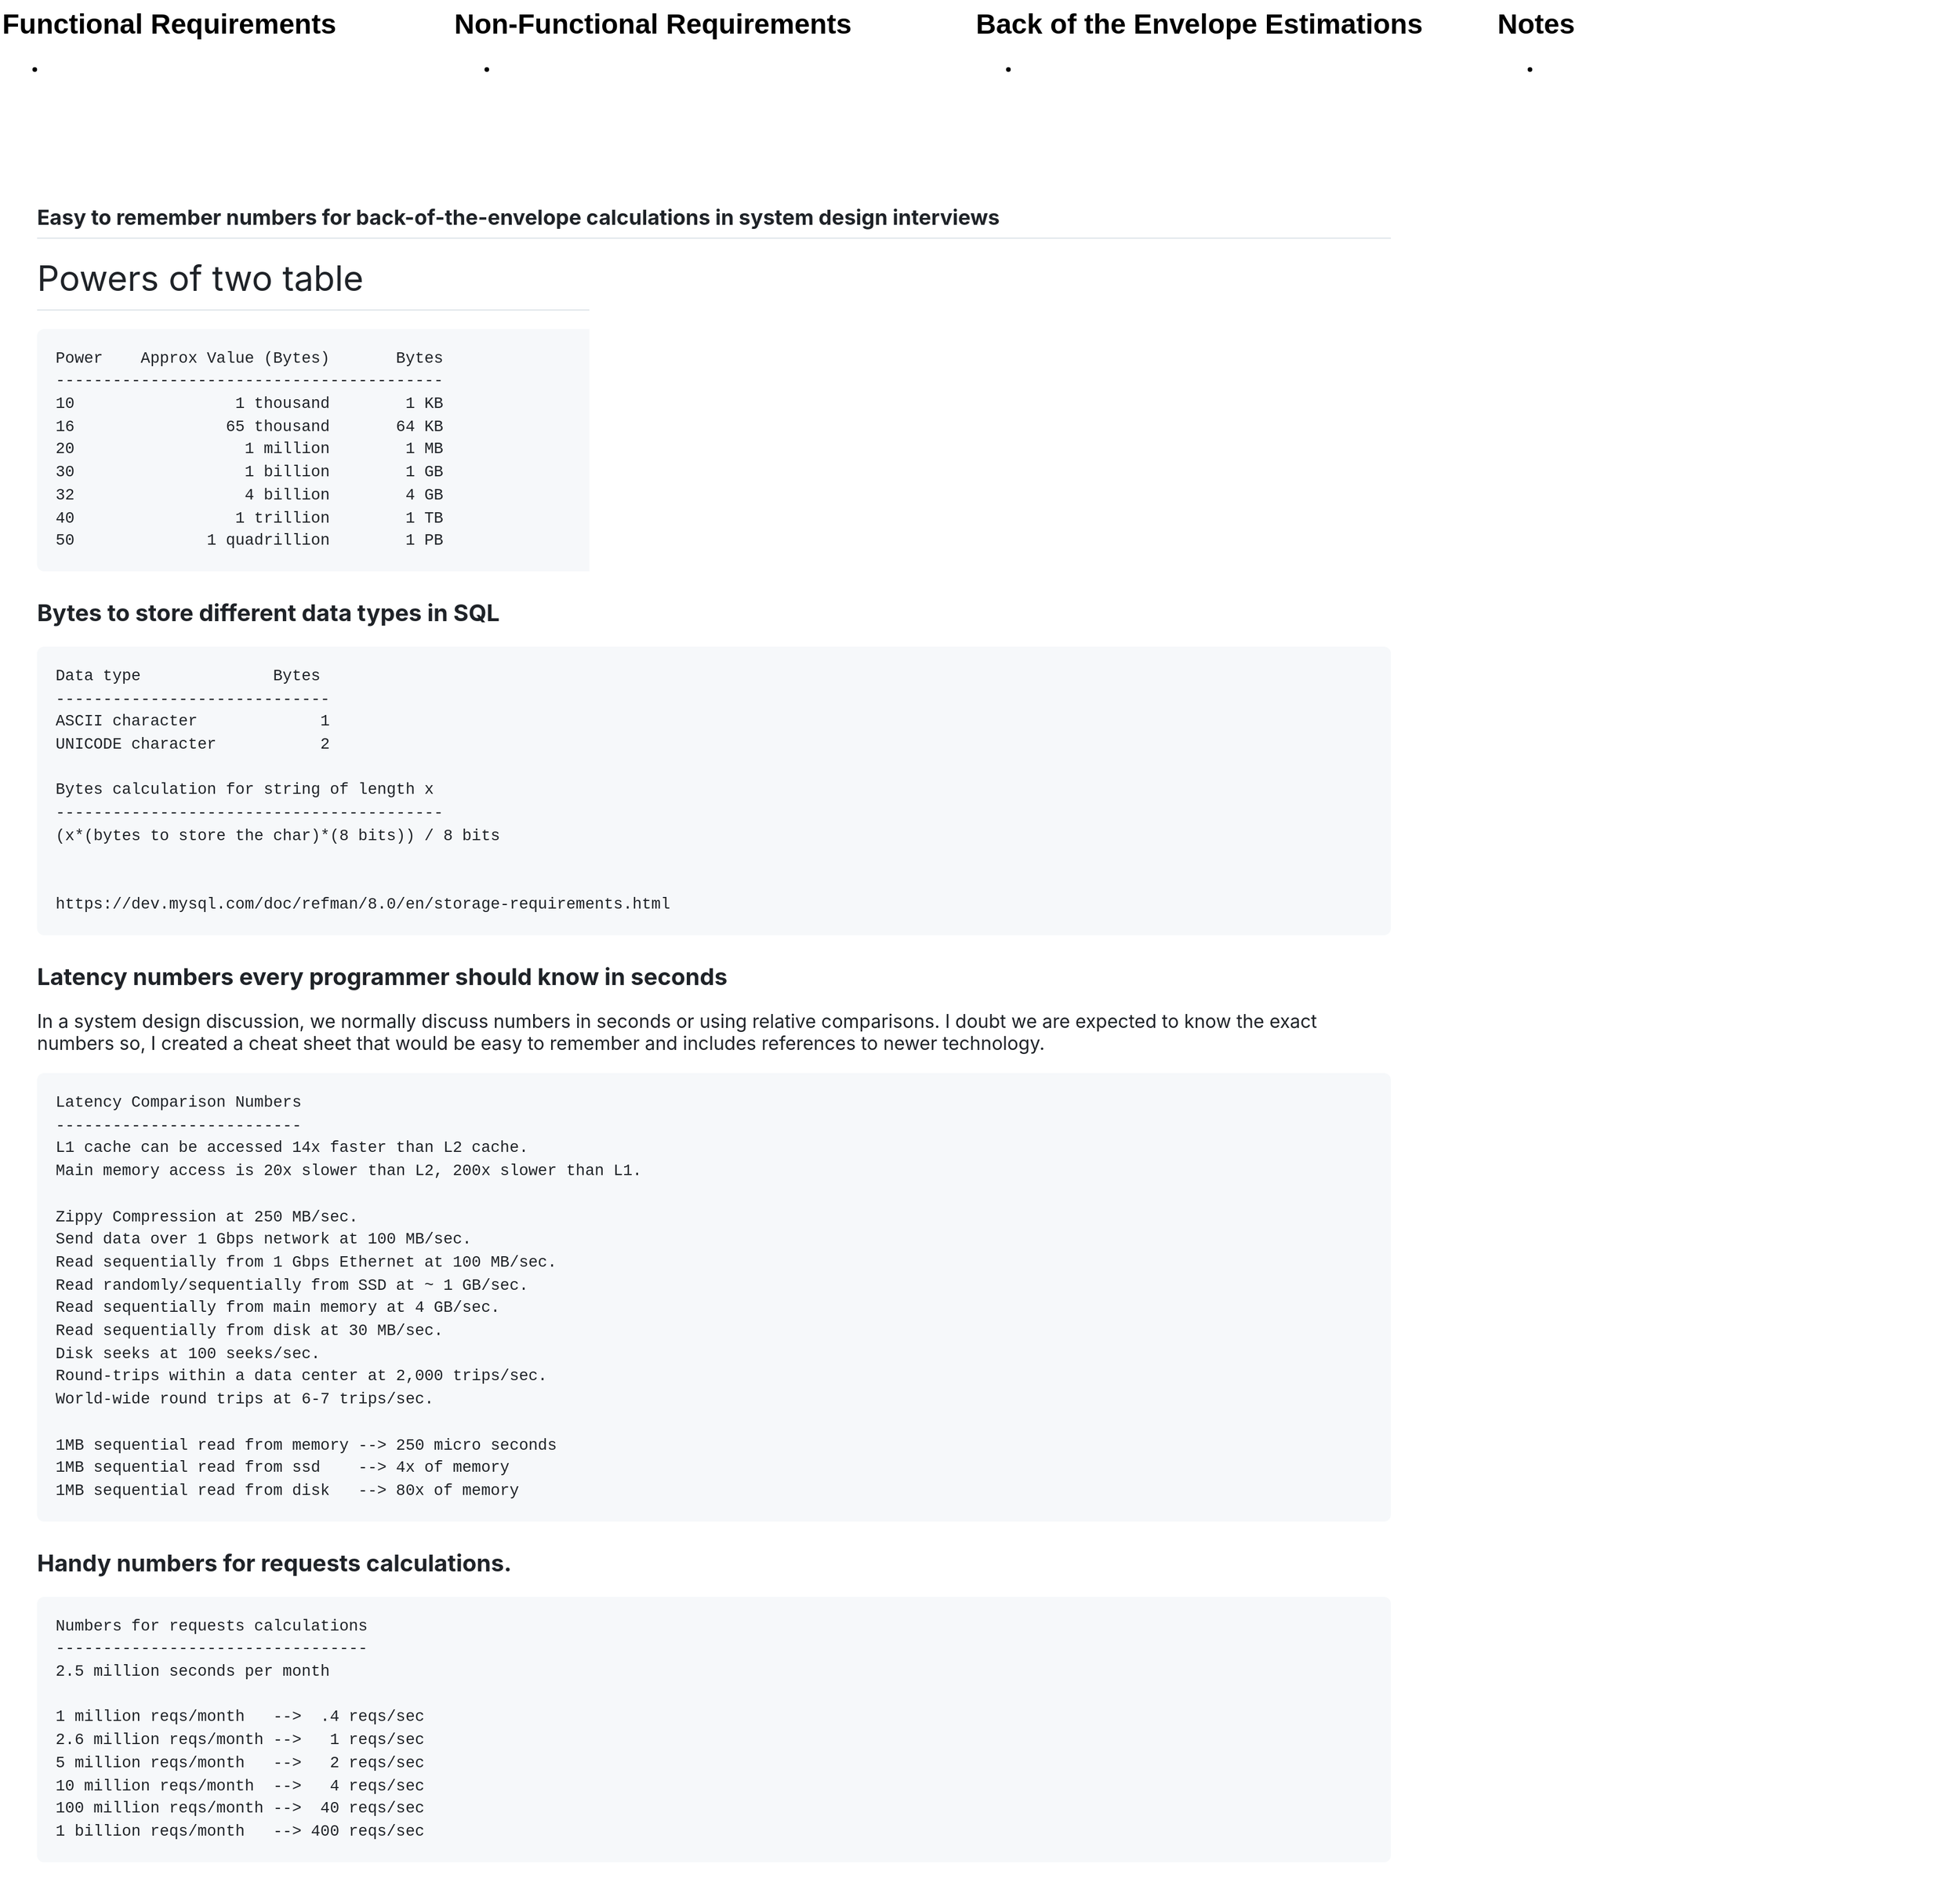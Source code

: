 <mxfile version="27.0.9" pages="1">
  <diagram name="Template" id="sX7S3tRy4Z8Bx3EShi8z">
    <mxGraphModel dx="2305" dy="1134" grid="1" gridSize="10" guides="1" tooltips="1" connect="1" arrows="1" fold="1" page="1" pageScale="1" pageWidth="850" pageHeight="1100" math="0" shadow="0">
      <root>
        <mxCell id="0" />
        <mxCell id="1" parent="0" />
        <mxCell id="XPHsndZZJCqnBg0c9eK1-1" value="&lt;h1 style=&quot;margin-top: 0px;&quot;&gt;Functional Requirements&lt;/h1&gt;&lt;p&gt;&lt;/p&gt;&lt;ul&gt;&lt;li&gt;&lt;br&gt;&lt;/li&gt;&lt;/ul&gt;&lt;p&gt;&lt;/p&gt;" style="text;html=1;whiteSpace=wrap;overflow=hidden;rounded=0;" parent="1" vertex="1">
          <mxGeometry x="40" y="30" width="400" height="170" as="geometry" />
        </mxCell>
        <mxCell id="XPHsndZZJCqnBg0c9eK1-2" value="&lt;h1 style=&quot;margin-top: 0px;&quot;&gt;Non-Functional Requirements&lt;/h1&gt;&lt;p&gt;&lt;/p&gt;&lt;ul&gt;&lt;li&gt;&lt;br&gt;&lt;/li&gt;&lt;/ul&gt;&lt;p&gt;&lt;/p&gt;" style="text;html=1;whiteSpace=wrap;overflow=hidden;rounded=0;" parent="1" vertex="1">
          <mxGeometry x="430" y="30" width="400" height="200" as="geometry" />
        </mxCell>
        <mxCell id="XPHsndZZJCqnBg0c9eK1-3" value="&lt;h1 style=&quot;margin-top: 0px;&quot;&gt;Back of the Envelope Estimations&lt;/h1&gt;&lt;p&gt;&lt;/p&gt;&lt;ul&gt;&lt;li&gt;&lt;br&gt;&lt;/li&gt;&lt;/ul&gt;&lt;p&gt;&lt;/p&gt;" style="text;html=1;whiteSpace=wrap;overflow=hidden;rounded=0;" parent="1" vertex="1">
          <mxGeometry x="880" y="30" width="400" height="200" as="geometry" />
        </mxCell>
        <mxCell id="XPHsndZZJCqnBg0c9eK1-4" value="&lt;h1 style=&quot;margin-top: 0px;&quot;&gt;Notes&lt;/h1&gt;&lt;p&gt;&lt;/p&gt;&lt;ul&gt;&lt;li&gt;&lt;br&gt;&lt;/li&gt;&lt;/ul&gt;&lt;p&gt;&lt;/p&gt;" style="text;html=1;whiteSpace=wrap;overflow=hidden;rounded=0;" parent="1" vertex="1">
          <mxGeometry x="1330" y="30" width="400" height="200" as="geometry" />
        </mxCell>
        <mxCell id="27VbrXChBbFN_Ox-OqeP-1" value="&lt;h2 style=&quot;box-sizing: border-box; margin-bottom: 16px; line-height: 1.25; padding-bottom: 0.3em; border-bottom: 1px solid rgba(209, 217, 224, 0.7); color: rgb(31, 35, 40); font-family: -apple-system, &amp;quot;system-ui&amp;quot;, &amp;quot;Segoe UI&amp;quot;, &amp;quot;Noto Sans&amp;quot;, Helvetica, Arial, sans-serif, &amp;quot;Apple Color Emoji&amp;quot;, &amp;quot;Segoe UI Emoji&amp;quot;; background-color: rgb(255, 255, 255); margin-top: 0px !important;&quot; dir=&quot;auto&quot; class=&quot;heading-element&quot;&gt;Easy to remember numbers for back-of-the-envelope calculations in system design interviews&lt;/h2&gt;&lt;div style=&quot;box-sizing: border-box; position: relative; color: rgb(31, 35, 40); font-family: -apple-system, &amp;quot;system-ui&amp;quot;, &amp;quot;Segoe UI&amp;quot;, &amp;quot;Noto Sans&amp;quot;, Helvetica, Arial, sans-serif, &amp;quot;Apple Color Emoji&amp;quot;, &amp;quot;Segoe UI Emoji&amp;quot;; font-size: 16px; background-color: rgb(255, 255, 255); margin-top: 0px !important;&quot; dir=&quot;auto&quot; class=&quot;markdown-heading&quot;&gt;&lt;h2 style=&quot;box-sizing: border-box; margin-bottom: 16px; line-height: 1.25; padding-bottom: 0.3em; border-bottom: 1px solid rgba(209, 217, 224, 0.7); margin-top: 0px !important;&quot; dir=&quot;auto&quot; class=&quot;heading-element&quot;&gt;&lt;span style=&quot;font-size: 1.25em; font-weight: normal;&quot;&gt;Powers of two table&lt;/span&gt;&lt;/h2&gt;&lt;/div&gt;&lt;div style=&quot;box-sizing: border-box; position: relative; color: rgb(31, 35, 40); font-family: -apple-system, &amp;quot;system-ui&amp;quot;, &amp;quot;Segoe UI&amp;quot;, &amp;quot;Noto Sans&amp;quot;, Helvetica, Arial, sans-serif, &amp;quot;Apple Color Emoji&amp;quot;, &amp;quot;Segoe UI Emoji&amp;quot;; font-size: 16px; background-color: rgb(255, 255, 255);&quot; dir=&quot;auto&quot; class=&quot;markdown-heading&quot;&gt;&lt;a style=&quot;box-sizing: border-box; background-color: transparent; color: rgb(9, 105, 218); float: left; padding-right: 4px; margin: auto; line-height: 1; position: absolute; top: 12.5px; left: -28px; display: flex; width: 28px; height: 28px; border-radius: 6px; opacity: 0; justify-content: center; align-items: center; transform: translateY(-50%); text-underline-offset: 0.2rem;&quot; href=&quot;https://gist.github.com/mwakaba2/8ad25dda8c71fe529855994c70743733#powers-of-two-table&quot; aria-label=&quot;Permalink: Powers of two table&quot; class=&quot;anchor&quot; id=&quot;user-content-powers-of-two-table&quot;&gt;&lt;svg aria-hidden=&quot;true&quot; height=&quot;16&quot; width=&quot;16&quot; version=&quot;1.1&quot; viewBox=&quot;0 0 16 16&quot; class=&quot;octicon octicon-link&quot;&gt;&lt;path d=&quot;m7.775 3.275 1.25-1.25a3.5 3.5 0 1 1 4.95 4.95l-2.5 2.5a3.5 3.5 0 0 1-4.95 0 .751.751 0 0 1 .018-1.042.751.751 0 0 1 1.042-.018 1.998 1.998 0 0 0 2.83 0l2.5-2.5a2.002 2.002 0 0 0-2.83-2.83l-1.25 1.25a.751.751 0 0 1-1.042-.018.751.751 0 0 1-.018-1.042Zm-4.69 9.64a1.998 1.998 0 0 0 2.83 0l1.25-1.25a.751.751 0 0 1 1.042.018.751.751 0 0 1 .018 1.042l-1.25 1.25a3.5 3.5 0 1 1-4.95-4.95l2.5-2.5a3.5 3.5 0 0 1 4.95 0 .751.751 0 0 1-.018 1.042.751.751 0 0 1-1.042.018 1.998 1.998 0 0 0-2.83 0l-2.5 2.5a1.998 1.998 0 0 0 0 2.83Z&quot;&gt;&lt;/path&gt;&lt;/svg&gt;&lt;/a&gt;&lt;/div&gt;&lt;pre style=&quot;box-sizing: border-box; font-family: ui-monospace, SFMono-Regular, &amp;quot;SF Mono&amp;quot;, Menlo, Consolas, &amp;quot;Liberation Mono&amp;quot;, monospace; font-size: 13.6px; margin-top: 0px; margin-bottom: 16px; overflow-wrap: normal; padding: 16px; overflow: auto; line-height: 1.45; color: rgb(31, 35, 40); background-color: rgb(246, 248, 250); border-radius: 6px;&quot;&gt;&lt;code style=&quot;box-sizing: border-box; font-family: ui-monospace, SFMono-Regular, &amp;quot;SF Mono&amp;quot;, Menlo, Consolas, &amp;quot;Liberation Mono&amp;quot;, monospace; font-size: 13.6px; padding: 0px; margin: 0px; background: transparent; border-radius: 6px; word-break: normal; border: 0px; display: inline; overflow: visible; line-height: inherit; overflow-wrap: normal;&quot;&gt;Power    Approx Value (Bytes)       Bytes&lt;br&gt;-----------------------------------------&lt;br&gt;10                 1 thousand        1 KB&lt;br&gt;16                65 thousand       64 KB&lt;br&gt;20                  1 million        1 MB&lt;br&gt;30                  1 billion        1 GB&lt;br&gt;32                  4 billion        4 GB&lt;br&gt;40                 1 trillion        1 TB&lt;br&gt;50              1 quadrillion        1 PB&lt;br&gt;&lt;/code&gt;&lt;/pre&gt;&lt;div style=&quot;box-sizing: border-box; position: relative; color: rgb(31, 35, 40); font-family: -apple-system, &amp;quot;system-ui&amp;quot;, &amp;quot;Segoe UI&amp;quot;, &amp;quot;Noto Sans&amp;quot;, Helvetica, Arial, sans-serif, &amp;quot;Apple Color Emoji&amp;quot;, &amp;quot;Segoe UI Emoji&amp;quot;; font-size: 16px; background-color: rgb(255, 255, 255);&quot; dir=&quot;auto&quot; class=&quot;markdown-heading&quot;&gt;&lt;h3 style=&quot;box-sizing: border-box; margin-top: 24px; margin-bottom: 16px; font-size: 1.25em; line-height: 1.25;&quot; dir=&quot;auto&quot; class=&quot;heading-element&quot;&gt;Bytes to store different data types in SQL&lt;/h3&gt;&lt;a style=&quot;box-sizing: border-box; background-color: transparent; color: rgb(9, 105, 218); float: left; padding-right: 4px; margin: auto; line-height: 1; position: absolute; top: 12.5px; left: -28px; display: flex; width: 28px; height: 28px; border-radius: 6px; opacity: 0; justify-content: center; align-items: center; transform: translateY(-50%); text-underline-offset: 0.2rem;&quot; href=&quot;https://gist.github.com/mwakaba2/8ad25dda8c71fe529855994c70743733#bytes-to-store-different-data-types-in-sql&quot; aria-label=&quot;Permalink: Bytes to store different data types in SQL&quot; class=&quot;anchor&quot; id=&quot;user-content-bytes-to-store-different-data-types-in-sql&quot;&gt;&lt;svg aria-hidden=&quot;true&quot; height=&quot;16&quot; width=&quot;16&quot; version=&quot;1.1&quot; viewBox=&quot;0 0 16 16&quot; class=&quot;octicon octicon-link&quot;&gt;&lt;path d=&quot;m7.775 3.275 1.25-1.25a3.5 3.5 0 1 1 4.95 4.95l-2.5 2.5a3.5 3.5 0 0 1-4.95 0 .751.751 0 0 1 .018-1.042.751.751 0 0 1 1.042-.018 1.998 1.998 0 0 0 2.83 0l2.5-2.5a2.002 2.002 0 0 0-2.83-2.83l-1.25 1.25a.751.751 0 0 1-1.042-.018.751.751 0 0 1-.018-1.042Zm-4.69 9.64a1.998 1.998 0 0 0 2.83 0l1.25-1.25a.751.751 0 0 1 1.042.018.751.751 0 0 1 .018 1.042l-1.25 1.25a3.5 3.5 0 1 1-4.95-4.95l2.5-2.5a3.5 3.5 0 0 1 4.95 0 .751.751 0 0 1-.018 1.042.751.751 0 0 1-1.042.018 1.998 1.998 0 0 0-2.83 0l-2.5 2.5a1.998 1.998 0 0 0 0 2.83Z&quot;&gt;&lt;/path&gt;&lt;/svg&gt;&lt;/a&gt;&lt;/div&gt;&lt;pre style=&quot;box-sizing: border-box; font-family: ui-monospace, SFMono-Regular, &amp;quot;SF Mono&amp;quot;, Menlo, Consolas, &amp;quot;Liberation Mono&amp;quot;, monospace; font-size: 13.6px; margin-top: 0px; margin-bottom: 16px; overflow-wrap: normal; padding: 16px; overflow: auto; line-height: 1.45; color: rgb(31, 35, 40); background-color: rgb(246, 248, 250); border-radius: 6px;&quot;&gt;&lt;code style=&quot;box-sizing: border-box; font-family: ui-monospace, SFMono-Regular, &amp;quot;SF Mono&amp;quot;, Menlo, Consolas, &amp;quot;Liberation Mono&amp;quot;, monospace; font-size: 13.6px; padding: 0px; margin: 0px; background: transparent; border-radius: 6px; word-break: normal; border: 0px; display: inline; overflow: visible; line-height: inherit; overflow-wrap: normal;&quot;&gt;Data type              Bytes&lt;br&gt;-----------------------------&lt;br&gt;ASCII character             1&lt;br&gt;UNICODE character           2&lt;br&gt;&lt;br&gt;Bytes calculation for string of length x&lt;br&gt;-----------------------------------------&lt;br&gt;(x*(bytes to store the char)*(8 bits)) / 8 bits&lt;br&gt;&lt;br&gt;&lt;br&gt;https://dev.mysql.com/doc/refman/8.0/en/storage-requirements.html&lt;br&gt;&lt;/code&gt;&lt;/pre&gt;&lt;div style=&quot;box-sizing: border-box; position: relative; color: rgb(31, 35, 40); font-family: -apple-system, &amp;quot;system-ui&amp;quot;, &amp;quot;Segoe UI&amp;quot;, &amp;quot;Noto Sans&amp;quot;, Helvetica, Arial, sans-serif, &amp;quot;Apple Color Emoji&amp;quot;, &amp;quot;Segoe UI Emoji&amp;quot;; font-size: 16px; background-color: rgb(255, 255, 255);&quot; dir=&quot;auto&quot; class=&quot;markdown-heading&quot;&gt;&lt;h3 style=&quot;box-sizing: border-box; margin-top: 24px; margin-bottom: 16px; font-size: 1.25em; line-height: 1.25;&quot; dir=&quot;auto&quot; class=&quot;heading-element&quot;&gt;Latency numbers every programmer should know in seconds&lt;/h3&gt;&lt;a style=&quot;box-sizing: border-box; background-color: transparent; color: rgb(9, 105, 218); float: left; padding-right: 4px; margin: auto; line-height: 1; position: absolute; top: 12.5px; left: -28px; display: flex; width: 28px; height: 28px; border-radius: 6px; opacity: 0; justify-content: center; align-items: center; transform: translateY(-50%); text-underline-offset: 0.2rem;&quot; href=&quot;https://gist.github.com/mwakaba2/8ad25dda8c71fe529855994c70743733#latency-numbers-every-programmer-should-know-in-seconds&quot; aria-label=&quot;Permalink: Latency numbers every programmer should know in seconds&quot; class=&quot;anchor&quot; id=&quot;user-content-latency-numbers-every-programmer-should-know-in-seconds&quot;&gt;&lt;svg aria-hidden=&quot;true&quot; height=&quot;16&quot; width=&quot;16&quot; version=&quot;1.1&quot; viewBox=&quot;0 0 16 16&quot; class=&quot;octicon octicon-link&quot;&gt;&lt;path d=&quot;m7.775 3.275 1.25-1.25a3.5 3.5 0 1 1 4.95 4.95l-2.5 2.5a3.5 3.5 0 0 1-4.95 0 .751.751 0 0 1 .018-1.042.751.751 0 0 1 1.042-.018 1.998 1.998 0 0 0 2.83 0l2.5-2.5a2.002 2.002 0 0 0-2.83-2.83l-1.25 1.25a.751.751 0 0 1-1.042-.018.751.751 0 0 1-.018-1.042Zm-4.69 9.64a1.998 1.998 0 0 0 2.83 0l1.25-1.25a.751.751 0 0 1 1.042.018.751.751 0 0 1 .018 1.042l-1.25 1.25a3.5 3.5 0 1 1-4.95-4.95l2.5-2.5a3.5 3.5 0 0 1 4.95 0 .751.751 0 0 1-.018 1.042.751.751 0 0 1-1.042.018 1.998 1.998 0 0 0-2.83 0l-2.5 2.5a1.998 1.998 0 0 0 0 2.83Z&quot;&gt;&lt;/path&gt;&lt;/svg&gt;&lt;/a&gt;&lt;/div&gt;&lt;p style=&quot;box-sizing: border-box; margin-top: 0px; margin-bottom: 16px; color: rgb(31, 35, 40); font-family: -apple-system, &amp;quot;system-ui&amp;quot;, &amp;quot;Segoe UI&amp;quot;, &amp;quot;Noto Sans&amp;quot;, Helvetica, Arial, sans-serif, &amp;quot;Apple Color Emoji&amp;quot;, &amp;quot;Segoe UI Emoji&amp;quot;; font-size: 16px; background-color: rgb(255, 255, 255);&quot; dir=&quot;auto&quot;&gt;In a system design discussion, we normally discuss numbers in seconds or using relative comparisons. I doubt we are expected to know the exact numbers so, I created a cheat sheet that would be easy to remember and includes references to newer technology.&lt;/p&gt;&lt;pre style=&quot;box-sizing: border-box; font-family: ui-monospace, SFMono-Regular, &amp;quot;SF Mono&amp;quot;, Menlo, Consolas, &amp;quot;Liberation Mono&amp;quot;, monospace; font-size: 13.6px; margin-top: 0px; margin-bottom: 16px; overflow-wrap: normal; padding: 16px; overflow: auto; line-height: 1.45; color: rgb(31, 35, 40); background-color: rgb(246, 248, 250); border-radius: 6px;&quot;&gt;&lt;code style=&quot;box-sizing: border-box; font-family: ui-monospace, SFMono-Regular, &amp;quot;SF Mono&amp;quot;, Menlo, Consolas, &amp;quot;Liberation Mono&amp;quot;, monospace; font-size: 13.6px; padding: 0px; margin: 0px; background: transparent; border-radius: 6px; word-break: normal; border: 0px; display: inline; overflow: visible; line-height: inherit; overflow-wrap: normal;&quot;&gt;Latency Comparison Numbers&lt;br&gt;--------------------------&lt;br&gt;L1 cache can be accessed 14x faster than L2 cache.&lt;br&gt;Main memory access is 20x slower than L2, 200x slower than L1.&lt;br&gt;&lt;br&gt;Zippy Compression at 250 MB/sec.&lt;br&gt;Send data over 1 Gbps network at 100 MB/sec.&lt;br&gt;Read sequentially from 1 Gbps Ethernet at 100 MB/sec.&lt;br&gt;Read randomly/sequentially from SSD at ~ 1 GB/sec.&lt;br&gt;Read sequentially from main memory at 4 GB/sec.&lt;br&gt;Read sequentially from disk at 30 MB/sec.&lt;br&gt;Disk seeks at 100 seeks/sec.&lt;br&gt;Round-trips within a data center at 2,000 trips/sec.&lt;br&gt;World-wide round trips at 6-7 trips/sec.&lt;br&gt;&lt;br&gt;1MB sequential read from memory --&amp;gt; 250 micro seconds&lt;br&gt;1MB sequential read from ssd    --&amp;gt; 4x of memory&lt;br&gt;1MB sequential read from disk   --&amp;gt; 80x of memory&lt;br&gt;&lt;/code&gt;&lt;/pre&gt;&lt;div style=&quot;box-sizing: border-box; position: relative; color: rgb(31, 35, 40); font-family: -apple-system, &amp;quot;system-ui&amp;quot;, &amp;quot;Segoe UI&amp;quot;, &amp;quot;Noto Sans&amp;quot;, Helvetica, Arial, sans-serif, &amp;quot;Apple Color Emoji&amp;quot;, &amp;quot;Segoe UI Emoji&amp;quot;; font-size: 16px; background-color: rgb(255, 255, 255);&quot; dir=&quot;auto&quot; class=&quot;markdown-heading&quot;&gt;&lt;h3 style=&quot;box-sizing: border-box; margin-top: 24px; margin-bottom: 16px; font-size: 1.25em; line-height: 1.25;&quot; dir=&quot;auto&quot; class=&quot;heading-element&quot;&gt;Handy numbers for requests calculations.&lt;/h3&gt;&lt;a style=&quot;box-sizing: border-box; background-color: transparent; color: rgb(9, 105, 218); float: left; padding-right: 4px; margin: auto; line-height: 1; position: absolute; top: 12.5px; left: -28px; display: flex; width: 28px; height: 28px; border-radius: 6px; opacity: 0; justify-content: center; align-items: center; transform: translateY(-50%); text-underline-offset: 0.2rem;&quot; href=&quot;https://gist.github.com/mwakaba2/8ad25dda8c71fe529855994c70743733#handy-numbers-for-requests-calculations&quot; aria-label=&quot;Permalink: Handy numbers for requests calculations.&quot; class=&quot;anchor&quot; id=&quot;user-content-handy-numbers-for-requests-calculations&quot;&gt;&lt;svg aria-hidden=&quot;true&quot; height=&quot;16&quot; width=&quot;16&quot; version=&quot;1.1&quot; viewBox=&quot;0 0 16 16&quot; class=&quot;octicon octicon-link&quot;&gt;&lt;path d=&quot;m7.775 3.275 1.25-1.25a3.5 3.5 0 1 1 4.95 4.95l-2.5 2.5a3.5 3.5 0 0 1-4.95 0 .751.751 0 0 1 .018-1.042.751.751 0 0 1 1.042-.018 1.998 1.998 0 0 0 2.83 0l2.5-2.5a2.002 2.002 0 0 0-2.83-2.83l-1.25 1.25a.751.751 0 0 1-1.042-.018.751.751 0 0 1-.018-1.042Zm-4.69 9.64a1.998 1.998 0 0 0 2.83 0l1.25-1.25a.751.751 0 0 1 1.042.018.751.751 0 0 1 .018 1.042l-1.25 1.25a3.5 3.5 0 1 1-4.95-4.95l2.5-2.5a3.5 3.5 0 0 1 4.95 0 .751.751 0 0 1-.018 1.042.751.751 0 0 1-1.042.018 1.998 1.998 0 0 0-2.83 0l-2.5 2.5a1.998 1.998 0 0 0 0 2.83Z&quot;&gt;&lt;/path&gt;&lt;/svg&gt;&lt;/a&gt;&lt;/div&gt;&lt;pre style=&quot;box-sizing: border-box; font-family: ui-monospace, SFMono-Regular, &amp;quot;SF Mono&amp;quot;, Menlo, Consolas, &amp;quot;Liberation Mono&amp;quot;, monospace; font-size: 13.6px; margin-top: 0px; margin-bottom: 16px; overflow-wrap: normal; padding: 16px; overflow: auto; line-height: 1.45; color: rgb(31, 35, 40); background-color: rgb(246, 248, 250); border-radius: 6px;&quot;&gt;&lt;code style=&quot;box-sizing: border-box; font-family: ui-monospace, SFMono-Regular, &amp;quot;SF Mono&amp;quot;, Menlo, Consolas, &amp;quot;Liberation Mono&amp;quot;, monospace; font-size: 13.6px; padding: 0px; margin: 0px; background: transparent; border-radius: 6px; word-break: normal; border: 0px; display: inline; overflow: visible; line-height: inherit; overflow-wrap: normal;&quot;&gt;Numbers for requests calculations&lt;br&gt;---------------------------------&lt;br&gt;2.5 million seconds per month&lt;br&gt;&lt;br&gt;1 million reqs/month   --&amp;gt;  .4 reqs/sec&lt;br&gt;2.6 million reqs/month --&amp;gt;   1 reqs/sec&lt;br&gt;5 million reqs/month   --&amp;gt;   2 reqs/sec&lt;br&gt;10 million reqs/month  --&amp;gt;   4 reqs/sec&lt;br&gt;100 million reqs/month --&amp;gt;  40 reqs/sec&lt;br&gt;1 billion reqs/month   --&amp;gt; 400 reqs/sec&lt;/code&gt;&lt;/pre&gt;" style="text;html=1;whiteSpace=wrap;overflow=hidden;rounded=0;" vertex="1" parent="1">
          <mxGeometry x="70" y="200" width="1170" height="1450" as="geometry" />
        </mxCell>
      </root>
    </mxGraphModel>
  </diagram>
</mxfile> 